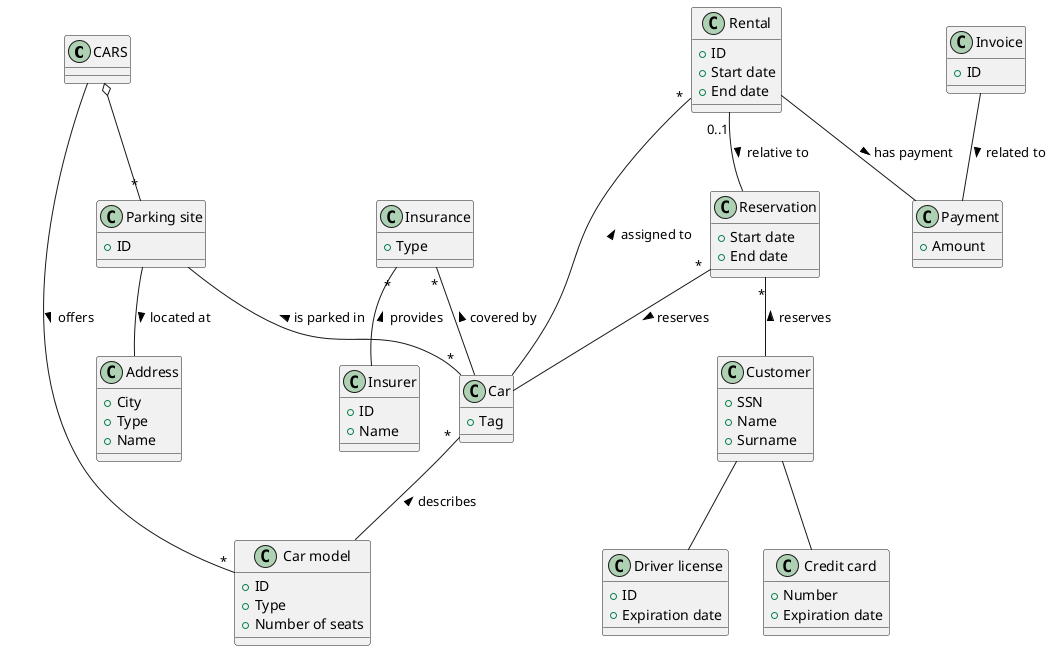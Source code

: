 @startuml

' CARS company
class CARS
class "Parking site" as ParkingSite
class Address
class Car
class "Car model" as CarModel
CARS o-- "*" ParkingSite
CARS -- "*" CarModel : offers >
ParkingSite -- "*" Car : is parked in <
ParkingSite -- Address : located at >
Car "*" -- CarModel : describes <
Car : +Tag
CarModel : +ID
CarModel : +Type
CarModel : +Number of seats
ParkingSite : +ID
Address : +City
Address : +Type
Address : +Name

' Insurances
class Insurer
class Insurance
Insurance "*" -- Insurer : provides <
Insurance "*" -- Car : covered by <
Insurer : +ID
Insurer : +Name
Insurance : +Type

' Customer
class Customer
class "Driver license" as DriverLicense
class "Credit card" as CreditCard
Customer -- DriverLicense
Customer -- CreditCard
Customer : +SSN
Customer : +Name
Customer : +Surname
DriverLicense : +ID
DriverLicense : +Expiration date
CreditCard : +Number
CreditCard : +Expiration date

' Reservation
class Reservation
Reservation "*" -- Customer : reserves <
Reservation "*" -- Car : reserves >
Reservation : +Start date
Reservation : +End date

' Check-out - Part 1
class Rental
class Payment
Rental "0..1" -- Reservation : relative to >
Rental -- Payment : has payment >
Rental "*" -- Car : assigned to <
Rental : +ID
Rental : +Start date
Rental : +End date
Payment : +Amount

' Invoice
class Invoice
Invoice -- Payment : related to >
Invoice : +ID

@enduml
